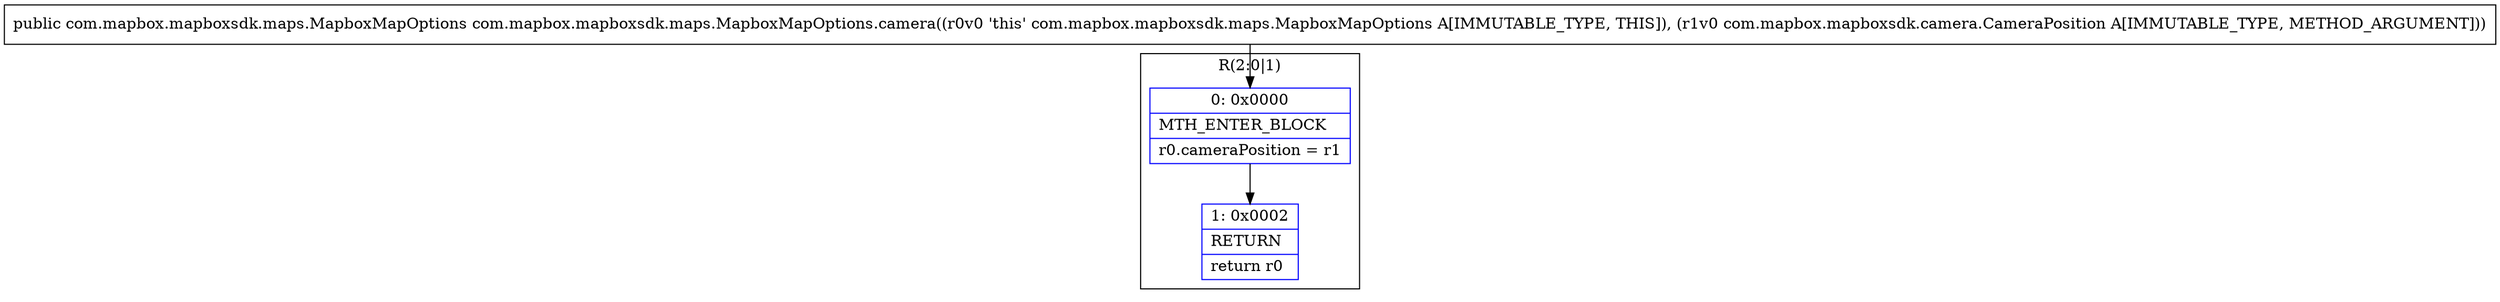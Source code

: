 digraph "CFG forcom.mapbox.mapboxsdk.maps.MapboxMapOptions.camera(Lcom\/mapbox\/mapboxsdk\/camera\/CameraPosition;)Lcom\/mapbox\/mapboxsdk\/maps\/MapboxMapOptions;" {
subgraph cluster_Region_1090468144 {
label = "R(2:0|1)";
node [shape=record,color=blue];
Node_0 [shape=record,label="{0\:\ 0x0000|MTH_ENTER_BLOCK\l|r0.cameraPosition = r1\l}"];
Node_1 [shape=record,label="{1\:\ 0x0002|RETURN\l|return r0\l}"];
}
MethodNode[shape=record,label="{public com.mapbox.mapboxsdk.maps.MapboxMapOptions com.mapbox.mapboxsdk.maps.MapboxMapOptions.camera((r0v0 'this' com.mapbox.mapboxsdk.maps.MapboxMapOptions A[IMMUTABLE_TYPE, THIS]), (r1v0 com.mapbox.mapboxsdk.camera.CameraPosition A[IMMUTABLE_TYPE, METHOD_ARGUMENT])) }"];
MethodNode -> Node_0;
Node_0 -> Node_1;
}

